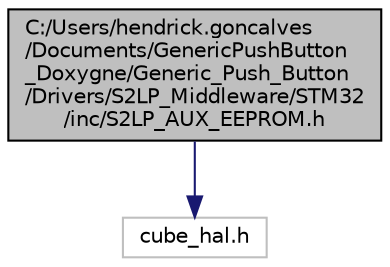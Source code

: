 digraph "C:/Users/hendrick.goncalves/Documents/GenericPushButton_Doxygne/Generic_Push_Button/Drivers/S2LP_Middleware/STM32/inc/S2LP_AUX_EEPROM.h"
{
 // LATEX_PDF_SIZE
  edge [fontname="Helvetica",fontsize="10",labelfontname="Helvetica",labelfontsize="10"];
  node [fontname="Helvetica",fontsize="10",shape=record];
  Node1 [label="C:/Users/hendrick.goncalves\l/Documents/GenericPushButton\l_Doxygne/Generic_Push_Button\l/Drivers/S2LP_Middleware/STM32\l/inc/S2LP_AUX_EEPROM.h",height=0.2,width=0.4,color="black", fillcolor="grey75", style="filled", fontcolor="black",tooltip=" "];
  Node1 -> Node2 [color="midnightblue",fontsize="10",style="solid",fontname="Helvetica"];
  Node2 [label="cube_hal.h",height=0.2,width=0.4,color="grey75", fillcolor="white", style="filled",tooltip=" "];
}
